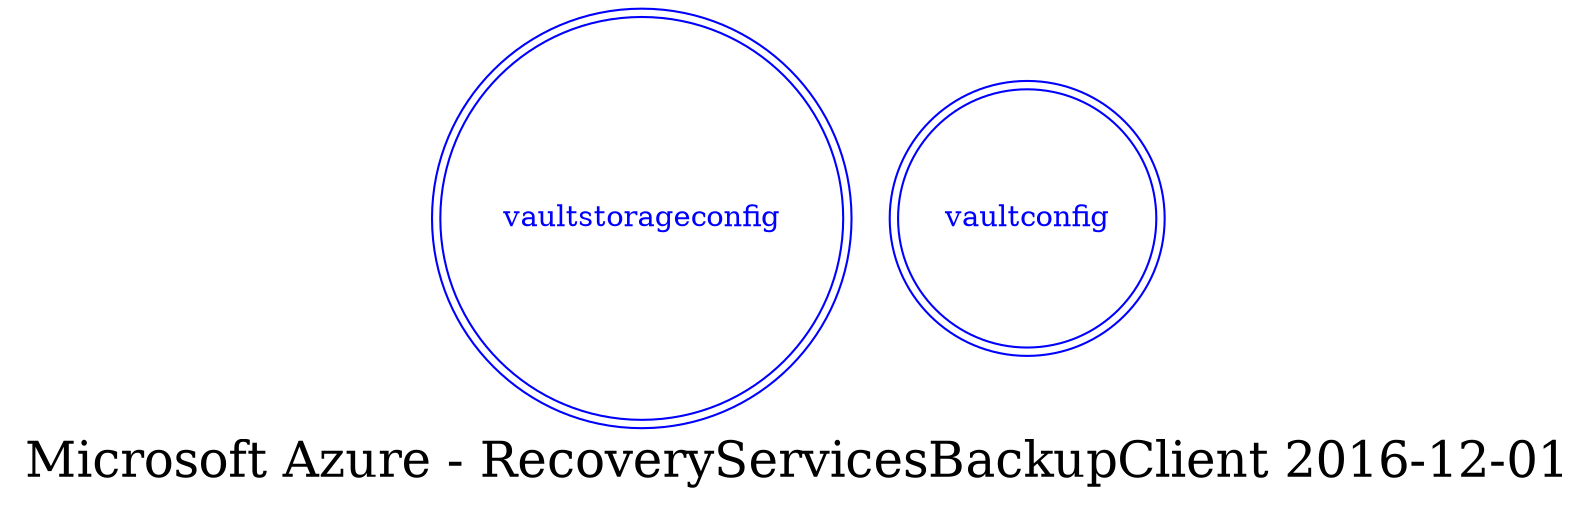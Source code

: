 digraph LexiconGraph {
graph[label="Microsoft Azure - RecoveryServicesBackupClient 2016-12-01", fontsize=24]
splines=true
"vaultstorageconfig" [color=blue, fontcolor=blue, shape=doublecircle]
"vaultconfig" [color=blue, fontcolor=blue, shape=doublecircle]
}
